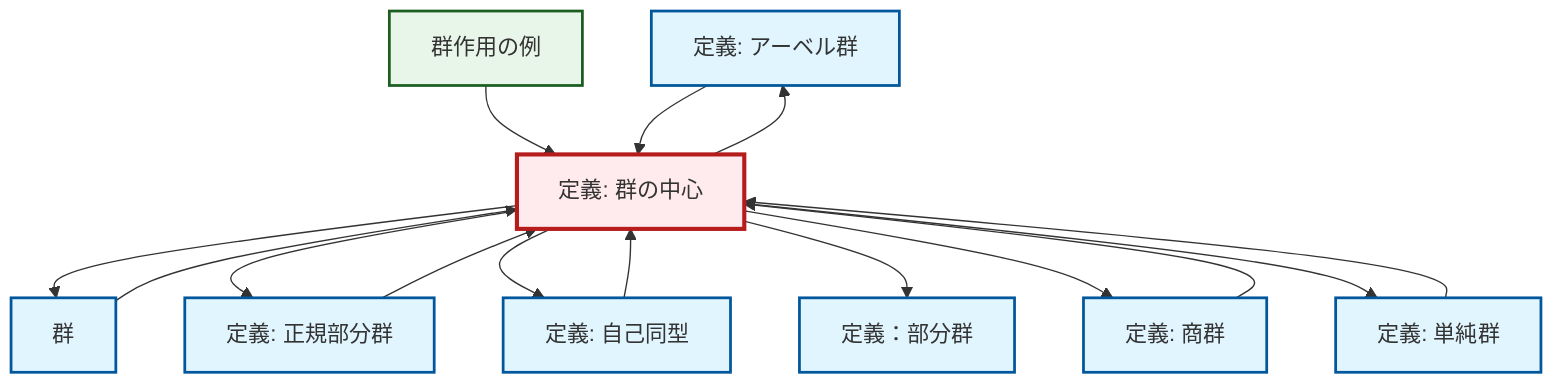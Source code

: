 graph TD
    classDef definition fill:#e1f5fe,stroke:#01579b,stroke-width:2px
    classDef theorem fill:#f3e5f5,stroke:#4a148c,stroke-width:2px
    classDef axiom fill:#fff3e0,stroke:#e65100,stroke-width:2px
    classDef example fill:#e8f5e9,stroke:#1b5e20,stroke-width:2px
    classDef current fill:#ffebee,stroke:#b71c1c,stroke-width:3px
    def-abelian-group["定義: アーベル群"]:::definition
    def-center-of-group["定義: 群の中心"]:::definition
    def-quotient-group["定義: 商群"]:::definition
    ex-group-action-examples["群作用の例"]:::example
    def-automorphism["定義: 自己同型"]:::definition
    def-simple-group["定義: 単純群"]:::definition
    def-group["群"]:::definition
    def-normal-subgroup["定義: 正規部分群"]:::definition
    def-subgroup["定義：部分群"]:::definition
    ex-group-action-examples --> def-center-of-group
    def-center-of-group --> def-group
    def-center-of-group --> def-normal-subgroup
    def-abelian-group --> def-center-of-group
    def-center-of-group --> def-automorphism
    def-normal-subgroup --> def-center-of-group
    def-center-of-group --> def-subgroup
    def-group --> def-center-of-group
    def-center-of-group --> def-quotient-group
    def-quotient-group --> def-center-of-group
    def-center-of-group --> def-abelian-group
    def-simple-group --> def-center-of-group
    def-automorphism --> def-center-of-group
    def-center-of-group --> def-simple-group
    class def-center-of-group current